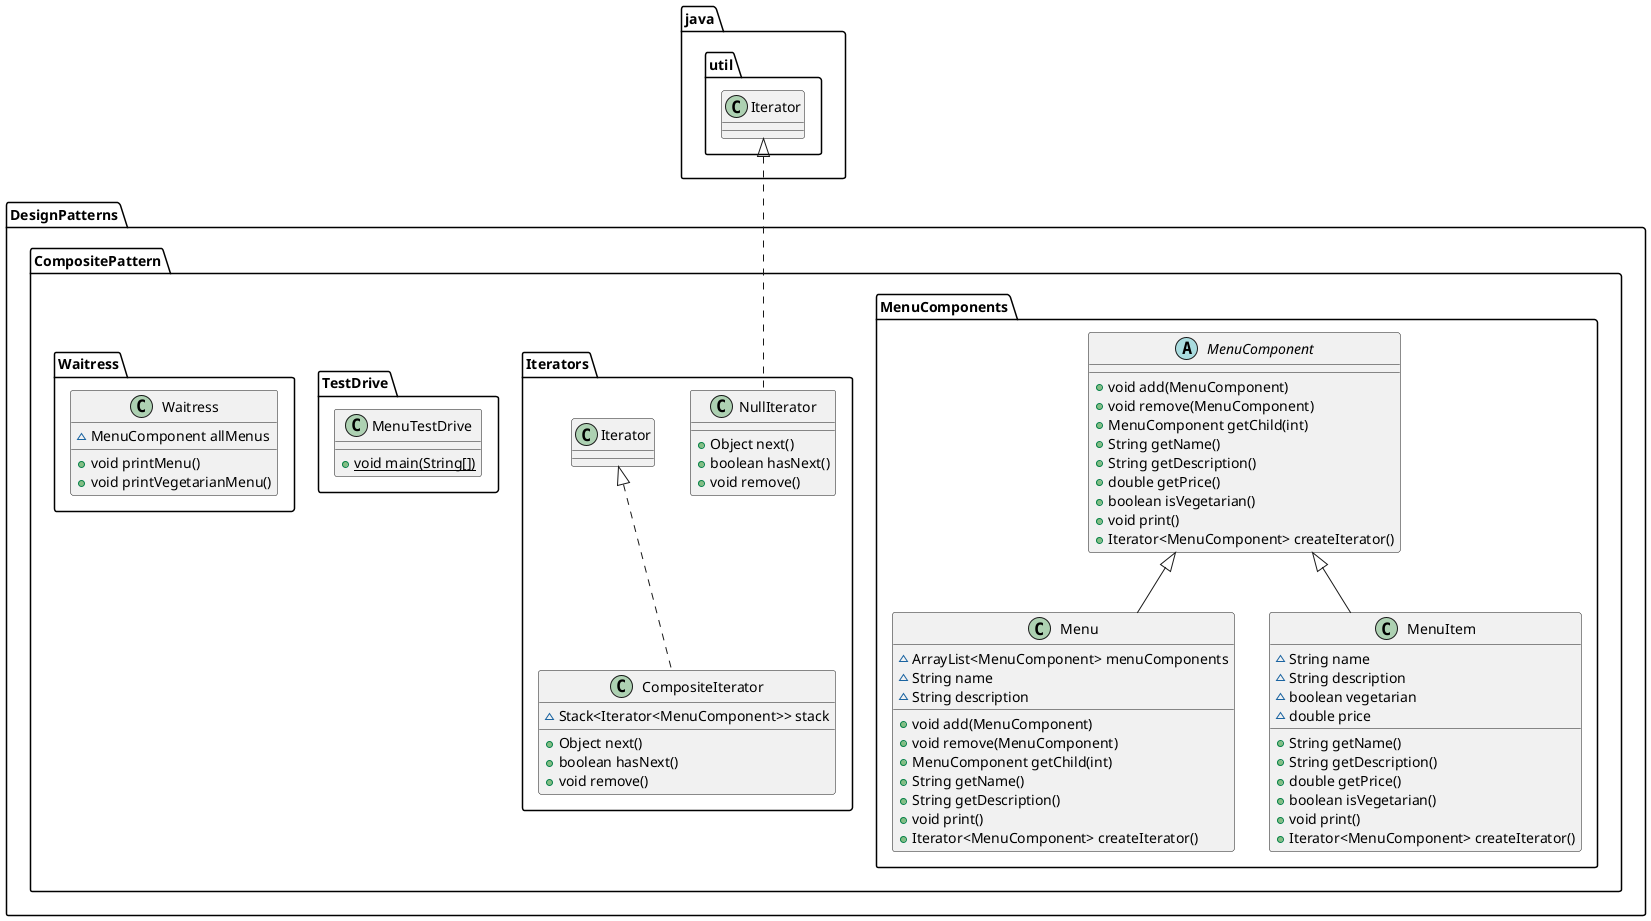 @startuml
class DesignPatterns.CompositePattern.MenuComponents.Menu {
~ ArrayList<MenuComponent> menuComponents
~ String name
~ String description
+ void add(MenuComponent)
+ void remove(MenuComponent)
+ MenuComponent getChild(int)
+ String getName()
+ String getDescription()
+ void print()
+ Iterator<MenuComponent> createIterator()
}
class DesignPatterns.CompositePattern.Iterators.CompositeIterator {
~ Stack<Iterator<MenuComponent>> stack
+ Object next()
+ boolean hasNext()
+ void remove()
}
abstract class DesignPatterns.CompositePattern.MenuComponents.MenuComponent {
+ void add(MenuComponent)
+ void remove(MenuComponent)
+ MenuComponent getChild(int)
+ String getName()
+ String getDescription()
+ double getPrice()
+ boolean isVegetarian()
+ void print()
+ Iterator<MenuComponent> createIterator()
}
class DesignPatterns.CompositePattern.Iterators.NullIterator {
+ Object next()
+ boolean hasNext()
+ void remove()
}
class DesignPatterns.CompositePattern.TestDrive.MenuTestDrive {
+ {static} void main(String[])
}
class DesignPatterns.CompositePattern.Waitress.Waitress {
~ MenuComponent allMenus
+ void printMenu()
+ void printVegetarianMenu()
}
class DesignPatterns.CompositePattern.MenuComponents.MenuItem {
~ String name
~ String description
~ boolean vegetarian
~ double price
+ String getName()
+ String getDescription()
+ double getPrice()
+ boolean isVegetarian()
+ void print()
+ Iterator<MenuComponent> createIterator()
}


DesignPatterns.CompositePattern.MenuComponents.MenuComponent <|-- DesignPatterns.CompositePattern.MenuComponents.Menu
DesignPatterns.CompositePattern.Iterators.Iterator <|.. DesignPatterns.CompositePattern.Iterators.CompositeIterator
java.util.Iterator <|.. DesignPatterns.CompositePattern.Iterators.NullIterator
DesignPatterns.CompositePattern.MenuComponents.MenuComponent <|-- DesignPatterns.CompositePattern.MenuComponents.MenuItem
@enduml